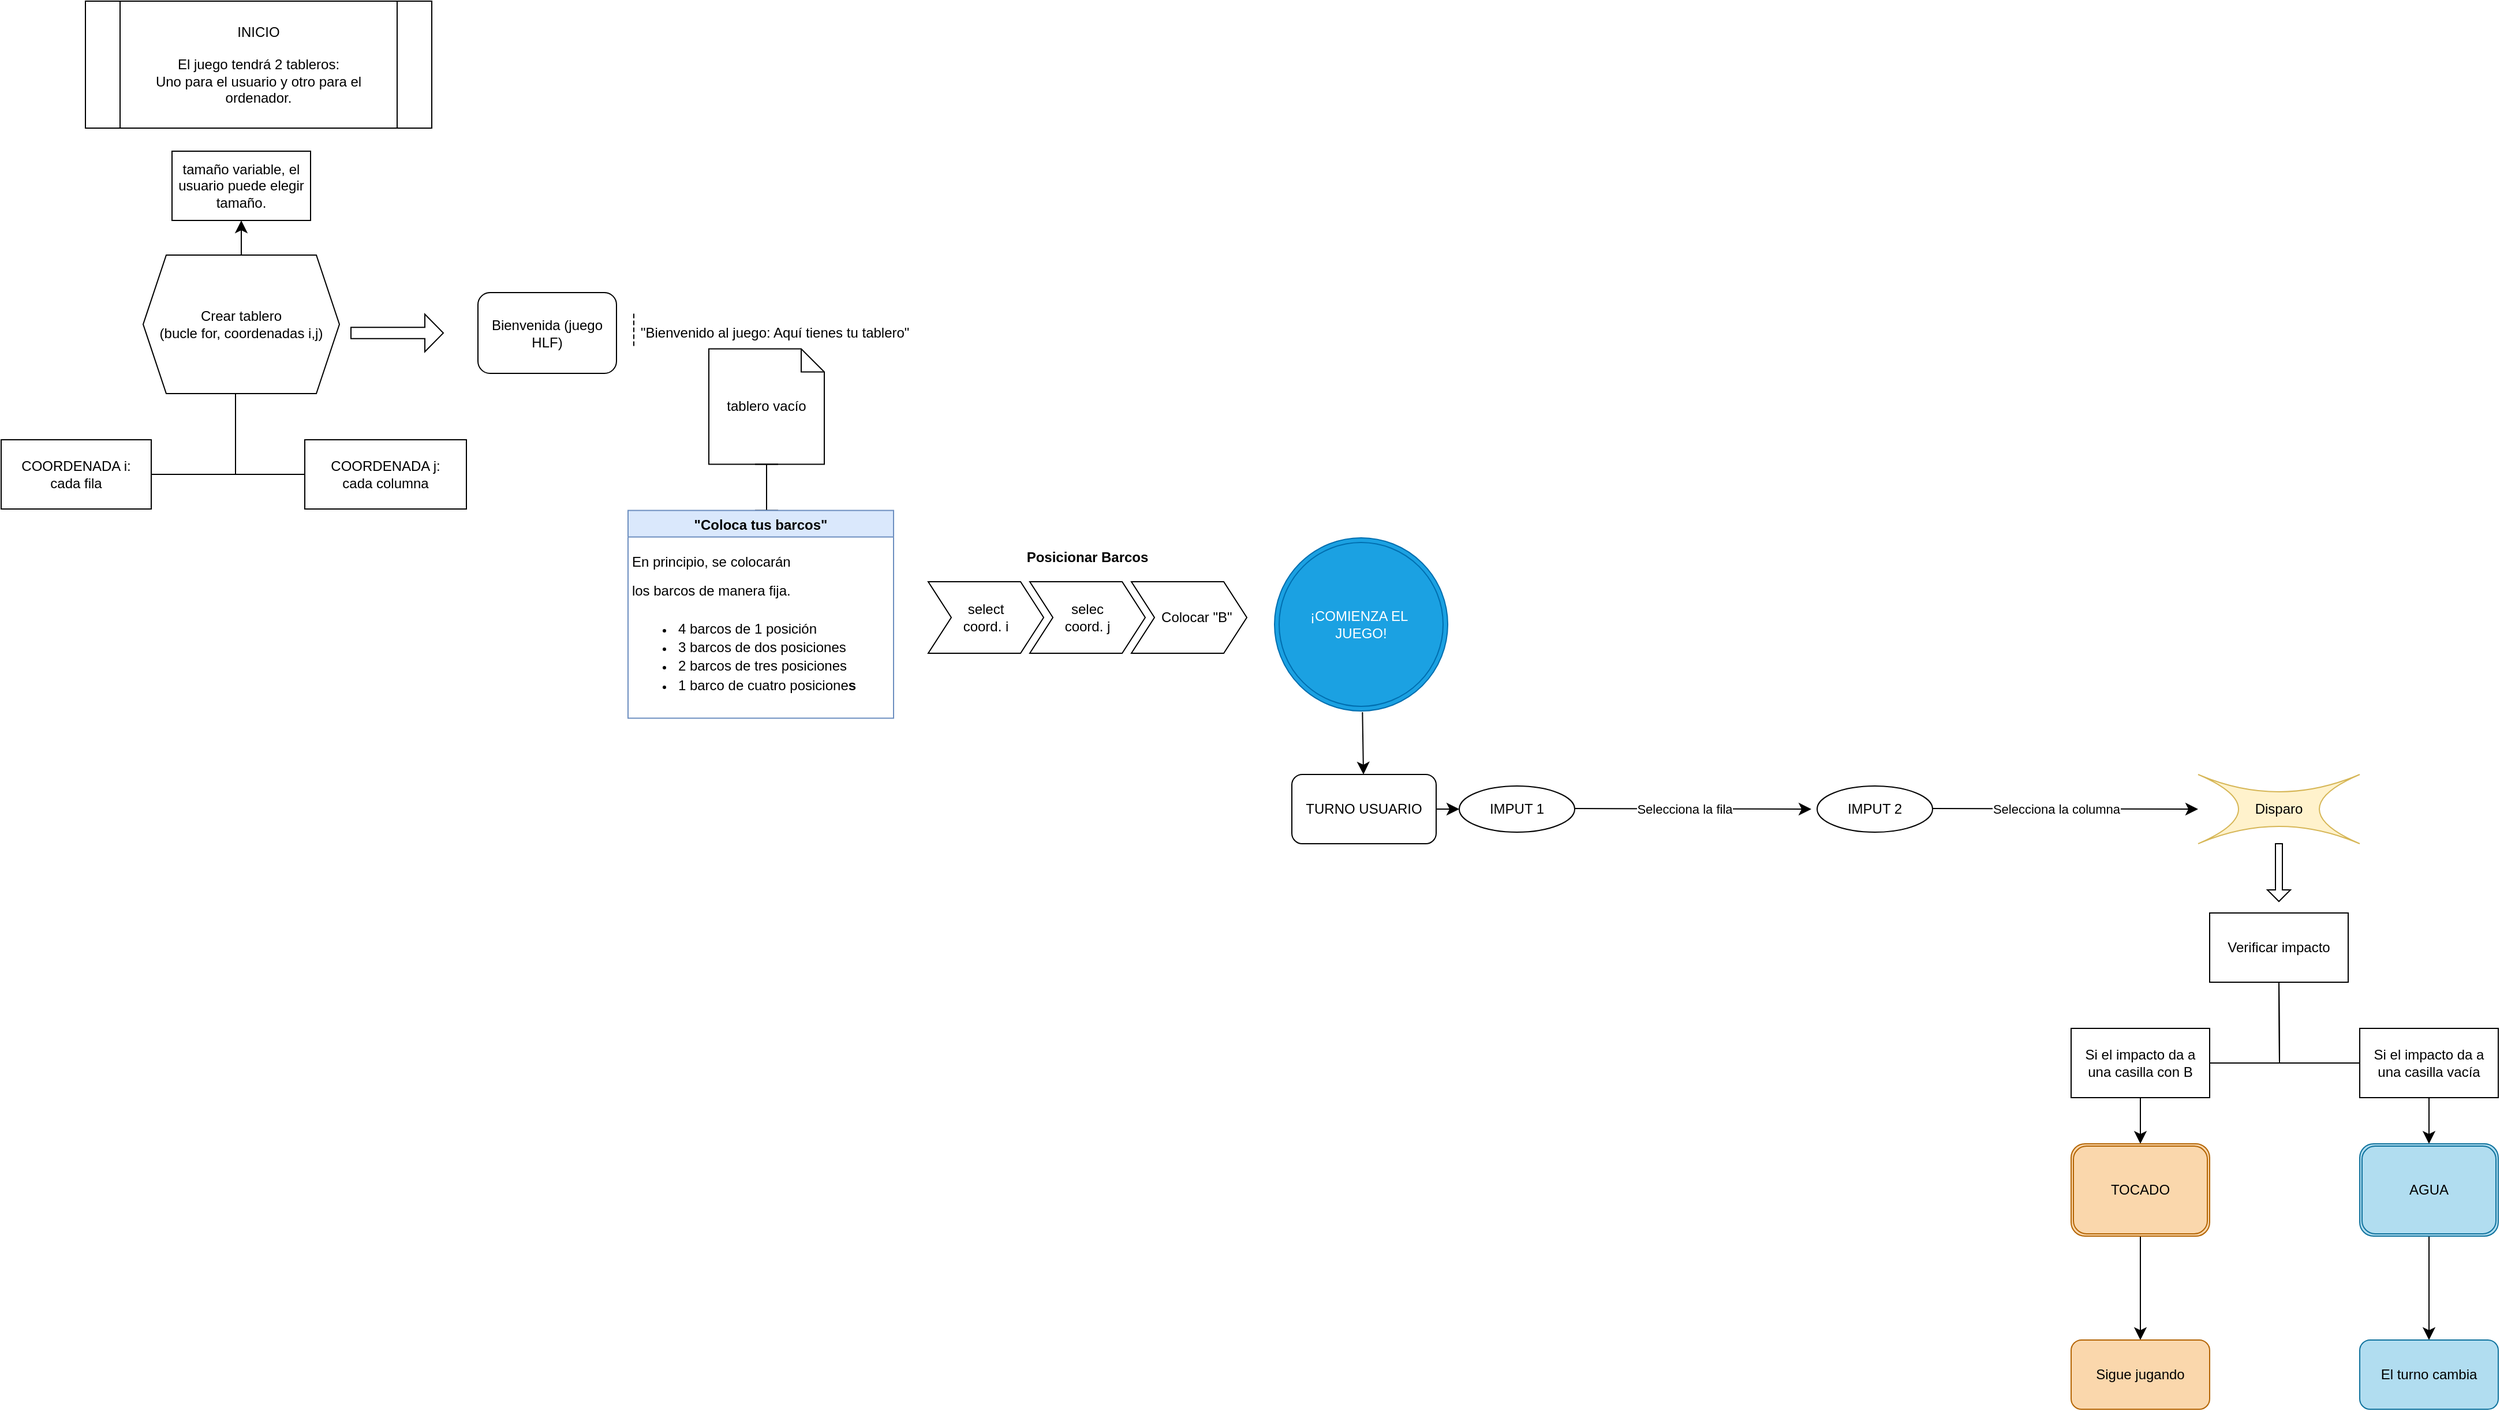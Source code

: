 <mxfile version="26.1.0">
  <diagram id="C5RBs43oDa-KdzZeNtuy" name="Page-1">
    <mxGraphModel dx="1621" dy="1605" grid="1" gridSize="10" guides="1" tooltips="1" connect="1" arrows="1" fold="1" page="1" pageScale="1" pageWidth="827" pageHeight="1169" math="0" shadow="0">
      <root>
        <mxCell id="WIyWlLk6GJQsqaUBKTNV-0" />
        <mxCell id="WIyWlLk6GJQsqaUBKTNV-1" parent="WIyWlLk6GJQsqaUBKTNV-0" />
        <mxCell id="IZafC-xWSNaEyw5Y1dcx-28" value="tablero vacío" style="shape=note;size=20;whiteSpace=wrap;html=1;" vertex="1" parent="WIyWlLk6GJQsqaUBKTNV-1">
          <mxGeometry x="200" y="291.25" width="100" height="100" as="geometry" />
        </mxCell>
        <mxCell id="WIyWlLk6GJQsqaUBKTNV-3" value="Bienvenida (juego HLF)" style="rounded=1;whiteSpace=wrap;html=1;fontSize=12;glass=0;strokeWidth=1;shadow=0;" parent="WIyWlLk6GJQsqaUBKTNV-1" vertex="1">
          <mxGeometry y="242.5" width="120" height="70" as="geometry" />
        </mxCell>
        <mxCell id="IZafC-xWSNaEyw5Y1dcx-2" value="" style="edgeStyle=none;curved=1;rounded=0;orthogonalLoop=1;jettySize=auto;html=1;fontSize=12;startSize=8;endSize=8;" edge="1" parent="WIyWlLk6GJQsqaUBKTNV-1" source="IZafC-xWSNaEyw5Y1dcx-0" target="IZafC-xWSNaEyw5Y1dcx-1">
          <mxGeometry relative="1" as="geometry" />
        </mxCell>
        <mxCell id="IZafC-xWSNaEyw5Y1dcx-0" value="Crear tablero&lt;div&gt;(bucle for, coordenadas i,j)&lt;/div&gt;" style="shape=hexagon;perimeter=hexagonPerimeter2;whiteSpace=wrap;html=1;fixedSize=1;" vertex="1" parent="WIyWlLk6GJQsqaUBKTNV-1">
          <mxGeometry x="-290" y="210" width="170" height="120" as="geometry" />
        </mxCell>
        <mxCell id="IZafC-xWSNaEyw5Y1dcx-1" value="tamaño variable, el usuario puede elegir tamaño." style="whiteSpace=wrap;html=1;" vertex="1" parent="WIyWlLk6GJQsqaUBKTNV-1">
          <mxGeometry x="-265" y="120" width="120" height="60" as="geometry" />
        </mxCell>
        <mxCell id="IZafC-xWSNaEyw5Y1dcx-7" value="" style="edgeStyle=orthogonalEdgeStyle;sourcePerimeterSpacing=0;targetPerimeterSpacing=0;startArrow=none;endArrow=none;rounded=0;targetPortConstraint=eastwest;sourcePortConstraint=northsouth;curved=0;rounded=0;fontSize=12;startSize=8;endSize=8;" edge="1" target="IZafC-xWSNaEyw5Y1dcx-9" parent="WIyWlLk6GJQsqaUBKTNV-1">
          <mxGeometry relative="1" as="geometry">
            <mxPoint x="-190" y="330" as="sourcePoint" />
            <Array as="points">
              <mxPoint x="-210" y="330" />
              <mxPoint x="-210" y="400" />
            </Array>
          </mxGeometry>
        </mxCell>
        <mxCell id="IZafC-xWSNaEyw5Y1dcx-8" value="" style="edgeStyle=orthogonalEdgeStyle;sourcePerimeterSpacing=0;targetPerimeterSpacing=0;startArrow=none;endArrow=none;rounded=0;targetPortConstraint=eastwest;sourcePortConstraint=northsouth;curved=0;rounded=0;fontSize=12;startSize=8;endSize=8;" edge="1" target="IZafC-xWSNaEyw5Y1dcx-10" parent="WIyWlLk6GJQsqaUBKTNV-1">
          <mxGeometry relative="1" as="geometry">
            <mxPoint x="-190" y="330" as="sourcePoint" />
            <Array as="points">
              <mxPoint x="-210" y="330" />
              <mxPoint x="-210" y="400" />
            </Array>
          </mxGeometry>
        </mxCell>
        <mxCell id="IZafC-xWSNaEyw5Y1dcx-9" value="COORDENADA i:&lt;div&gt;cada fila&lt;/div&gt;" style="whiteSpace=wrap;html=1;align=center;verticalAlign=middle;treeFolding=1;treeMoving=1;" vertex="1" parent="WIyWlLk6GJQsqaUBKTNV-1">
          <mxGeometry x="-413" y="370" width="130" height="60" as="geometry" />
        </mxCell>
        <mxCell id="IZafC-xWSNaEyw5Y1dcx-10" value="COORDENADA j:&lt;div&gt;cada columna&lt;/div&gt;" style="whiteSpace=wrap;html=1;align=center;verticalAlign=middle;treeFolding=1;treeMoving=1;" vertex="1" parent="WIyWlLk6GJQsqaUBKTNV-1">
          <mxGeometry x="-150" y="370" width="140" height="60" as="geometry" />
        </mxCell>
        <mxCell id="IZafC-xWSNaEyw5Y1dcx-11" value="" style="shape=singleArrow;whiteSpace=wrap;html=1;" vertex="1" parent="WIyWlLk6GJQsqaUBKTNV-1">
          <mxGeometry x="-110" y="261.25" width="80" height="32.5" as="geometry" />
        </mxCell>
        <mxCell id="IZafC-xWSNaEyw5Y1dcx-21" value="&quot;Bienvenido al juego: Aquí tienes tu tablero&quot;" style="shape=partialRectangle;fillColor=none;align=left;verticalAlign=middle;strokeColor=none;spacingLeft=34;rotatable=0;points=[[0,0.5],[1,0.5]];portConstraint=eastwest;dropTarget=0;" vertex="1" parent="WIyWlLk6GJQsqaUBKTNV-1">
          <mxGeometry x="105" y="261.25" width="90" height="30" as="geometry" />
        </mxCell>
        <mxCell id="IZafC-xWSNaEyw5Y1dcx-22" value="" style="shape=partialRectangle;top=0;left=0;bottom=0;fillColor=none;stokeWidth=1;dashed=1;align=left;verticalAlign=middle;spacingLeft=4;spacingRight=4;overflow=hidden;rotatable=0;points=[];portConstraint=eastwest;part=1;" vertex="1" connectable="0" parent="IZafC-xWSNaEyw5Y1dcx-21">
          <mxGeometry width="30" height="30" as="geometry" />
        </mxCell>
        <mxCell id="IZafC-xWSNaEyw5Y1dcx-30" value="&lt;div&gt;INICIO&lt;/div&gt;&lt;div&gt;&lt;br&gt;&lt;/div&gt;El juego tendrá 2 tableros:&lt;div&gt;Uno para el usuario y otro para el ordenador.&lt;/div&gt;" style="shape=process;whiteSpace=wrap;html=1;backgroundOutline=1;" vertex="1" parent="WIyWlLk6GJQsqaUBKTNV-1">
          <mxGeometry x="-340" y="-10" width="300" height="110" as="geometry" />
        </mxCell>
        <mxCell id="IZafC-xWSNaEyw5Y1dcx-41" value="" style="shape=crossbar;whiteSpace=wrap;html=1;rounded=1;direction=south;" vertex="1" parent="WIyWlLk6GJQsqaUBKTNV-1">
          <mxGeometry x="240" y="391.25" width="20" height="40" as="geometry" />
        </mxCell>
        <mxCell id="IZafC-xWSNaEyw5Y1dcx-62" value="Posicionar Barcos" style="swimlane;childLayout=stackLayout;horizontal=1;fillColor=none;horizontalStack=1;resizeParent=1;resizeParentMax=0;resizeLast=0;collapsible=0;strokeColor=none;stackBorder=10;stackSpacing=-12;resizable=1;align=center;points=[];whiteSpace=wrap;html=1;" vertex="1" parent="WIyWlLk6GJQsqaUBKTNV-1">
          <mxGeometry x="380" y="460" width="296" height="105" as="geometry" />
        </mxCell>
        <mxCell id="IZafC-xWSNaEyw5Y1dcx-63" value="select&lt;div&gt;coord. i&lt;/div&gt;" style="shape=step;perimeter=stepPerimeter;fixedSize=1;points=[];whiteSpace=wrap;html=1;" vertex="1" parent="IZafC-xWSNaEyw5Y1dcx-62">
          <mxGeometry x="10" y="33" width="100" height="62" as="geometry" />
        </mxCell>
        <mxCell id="IZafC-xWSNaEyw5Y1dcx-64" value="selec&lt;div&gt;coord. j&lt;/div&gt;" style="shape=step;perimeter=stepPerimeter;fixedSize=1;points=[];whiteSpace=wrap;html=1;" vertex="1" parent="IZafC-xWSNaEyw5Y1dcx-62">
          <mxGeometry x="98" y="33" width="100" height="62" as="geometry" />
        </mxCell>
        <mxCell id="IZafC-xWSNaEyw5Y1dcx-65" value="&amp;nbsp; &amp;nbsp; Colocar &quot;B&quot;" style="shape=step;perimeter=stepPerimeter;fixedSize=1;points=[];whiteSpace=wrap;html=1;" vertex="1" parent="IZafC-xWSNaEyw5Y1dcx-62">
          <mxGeometry x="186" y="33" width="100" height="62" as="geometry" />
        </mxCell>
        <mxCell id="IZafC-xWSNaEyw5Y1dcx-72" value="&quot;Coloca tus barcos&quot;" style="swimlane;fillColor=#dae8fc;strokeColor=#6c8ebf;" vertex="1" parent="WIyWlLk6GJQsqaUBKTNV-1">
          <mxGeometry x="130" y="431.25" width="230" height="180" as="geometry" />
        </mxCell>
        <mxCell id="IZafC-xWSNaEyw5Y1dcx-73" value="&lt;div style=&quot;line-height: 0%;&quot;&gt;&lt;h6 style=&quot;text-align: left;&quot;&gt;&lt;font style=&quot;font-size: 12px; font-weight: normal;&quot;&gt;En principio, se colocarán&lt;/font&gt;&lt;/h6&gt;&lt;h6 style=&quot;text-align: left;&quot;&gt;&lt;span style=&quot;background-color: transparent; color: light-dark(rgb(0, 0, 0), rgb(255, 255, 255)); font-weight: normal;&quot;&gt;&lt;font style=&quot;font-size: 12px;&quot;&gt;los barcos de manera fija.&amp;nbsp;&lt;/font&gt;&lt;/span&gt;&lt;/h6&gt;&lt;h6 style=&quot;line-height: 150%;&quot;&gt;&lt;ul&gt;&lt;li style=&quot;text-align: left;&quot;&gt;&lt;span style=&quot;background-color: transparent; color: light-dark(rgb(0, 0, 0), rgb(255, 255, 255)); font-weight: normal;&quot;&gt;&lt;font style=&quot;font-size: 12px;&quot;&gt;4 barcos de 1 posición&lt;/font&gt;&lt;/span&gt;&lt;/li&gt;&lt;li style=&quot;text-align: left;&quot;&gt;&lt;font style=&quot;font-size: 12px; font-weight: normal;&quot;&gt;3 barcos de dos posiciones&lt;/font&gt;&lt;/li&gt;&lt;li style=&quot;text-align: left;&quot;&gt;&lt;font style=&quot;font-size: 12px; font-weight: normal;&quot;&gt;2 barcos de tres posiciones&amp;nbsp;&lt;/font&gt;&lt;/li&gt;&lt;li style=&quot;text-align: left;&quot;&gt;&lt;font style=&quot;font-size: 12px;&quot;&gt;&lt;span style=&quot;font-weight: normal;&quot;&gt;1 barco de cuatro posicione&lt;/span&gt;s&lt;/font&gt;&lt;/li&gt;&lt;/ul&gt;&lt;/h6&gt;&lt;div&gt;&lt;/div&gt;&lt;/div&gt;" style="text;html=1;align=center;verticalAlign=middle;resizable=0;points=[];autosize=1;strokeColor=none;fillColor=none;fontSize=16;" vertex="1" parent="WIyWlLk6GJQsqaUBKTNV-1">
          <mxGeometry x="120" y="442.5" width="220" height="180" as="geometry" />
        </mxCell>
        <mxCell id="IZafC-xWSNaEyw5Y1dcx-79" value="" style="edgeStyle=none;curved=1;rounded=0;orthogonalLoop=1;jettySize=auto;html=1;fontSize=12;startSize=8;endSize=8;" edge="1" parent="WIyWlLk6GJQsqaUBKTNV-1" source="IZafC-xWSNaEyw5Y1dcx-74" target="IZafC-xWSNaEyw5Y1dcx-77">
          <mxGeometry relative="1" as="geometry" />
        </mxCell>
        <mxCell id="IZafC-xWSNaEyw5Y1dcx-74" value="¡COMIENZA EL&amp;nbsp;&lt;div&gt;JUEGO!&lt;/div&gt;" style="ellipse;shape=doubleEllipse;whiteSpace=wrap;html=1;aspect=fixed;fillColor=#1ba1e2;strokeColor=#006EAF;fontColor=#ffffff;perimeterSpacing=1;" vertex="1" parent="WIyWlLk6GJQsqaUBKTNV-1">
          <mxGeometry x="690" y="455" width="150" height="150" as="geometry" />
        </mxCell>
        <mxCell id="IZafC-xWSNaEyw5Y1dcx-92" value="" style="edgeStyle=none;curved=1;rounded=0;orthogonalLoop=1;jettySize=auto;html=1;fontSize=12;startSize=8;endSize=8;" edge="1" parent="WIyWlLk6GJQsqaUBKTNV-1" source="IZafC-xWSNaEyw5Y1dcx-77" target="IZafC-xWSNaEyw5Y1dcx-90">
          <mxGeometry relative="1" as="geometry" />
        </mxCell>
        <mxCell id="IZafC-xWSNaEyw5Y1dcx-77" value="TURNO USUARIO" style="rounded=1;whiteSpace=wrap;html=1;" vertex="1" parent="WIyWlLk6GJQsqaUBKTNV-1">
          <mxGeometry x="705" y="660" width="125" height="60" as="geometry" />
        </mxCell>
        <mxCell id="IZafC-xWSNaEyw5Y1dcx-84" value="" style="endArrow=classic;html=1;rounded=0;fontSize=12;startSize=8;endSize=8;curved=1;" edge="1" parent="WIyWlLk6GJQsqaUBKTNV-1">
          <mxGeometry relative="1" as="geometry">
            <mxPoint x="950" y="689.5" as="sourcePoint" />
            <mxPoint x="1155" y="690" as="targetPoint" />
          </mxGeometry>
        </mxCell>
        <mxCell id="IZafC-xWSNaEyw5Y1dcx-85" value="Selecciona la fila" style="edgeLabel;resizable=0;html=1;;align=center;verticalAlign=middle;" connectable="0" vertex="1" parent="IZafC-xWSNaEyw5Y1dcx-84">
          <mxGeometry relative="1" as="geometry">
            <mxPoint x="-8" as="offset" />
          </mxGeometry>
        </mxCell>
        <mxCell id="IZafC-xWSNaEyw5Y1dcx-90" value="IMPUT 1" style="ellipse;whiteSpace=wrap;html=1;align=center;newEdgeStyle={&quot;edgeStyle&quot;:&quot;entityRelationEdgeStyle&quot;,&quot;startArrow&quot;:&quot;none&quot;,&quot;endArrow&quot;:&quot;none&quot;,&quot;segment&quot;:10,&quot;curved&quot;:1,&quot;sourcePerimeterSpacing&quot;:0,&quot;targetPerimeterSpacing&quot;:0};treeFolding=1;treeMoving=1;" vertex="1" parent="WIyWlLk6GJQsqaUBKTNV-1">
          <mxGeometry x="850" y="670" width="100" height="40" as="geometry" />
        </mxCell>
        <mxCell id="IZafC-xWSNaEyw5Y1dcx-91" value="IMPUT 2" style="ellipse;whiteSpace=wrap;html=1;align=center;newEdgeStyle={&quot;edgeStyle&quot;:&quot;entityRelationEdgeStyle&quot;,&quot;startArrow&quot;:&quot;none&quot;,&quot;endArrow&quot;:&quot;none&quot;,&quot;segment&quot;:10,&quot;curved&quot;:1,&quot;sourcePerimeterSpacing&quot;:0,&quot;targetPerimeterSpacing&quot;:0};treeFolding=1;treeMoving=1;" vertex="1" parent="WIyWlLk6GJQsqaUBKTNV-1">
          <mxGeometry x="1160" y="670" width="100" height="40" as="geometry" />
        </mxCell>
        <mxCell id="IZafC-xWSNaEyw5Y1dcx-93" value="" style="endArrow=classic;html=1;rounded=0;fontSize=12;startSize=8;endSize=8;curved=1;" edge="1" parent="WIyWlLk6GJQsqaUBKTNV-1">
          <mxGeometry relative="1" as="geometry">
            <mxPoint x="1260" y="689.5" as="sourcePoint" />
            <mxPoint x="1490" y="690" as="targetPoint" />
          </mxGeometry>
        </mxCell>
        <mxCell id="IZafC-xWSNaEyw5Y1dcx-94" value="Selecciona la columna" style="edgeLabel;resizable=0;html=1;;align=center;verticalAlign=middle;" connectable="0" vertex="1" parent="IZafC-xWSNaEyw5Y1dcx-93">
          <mxGeometry relative="1" as="geometry">
            <mxPoint x="-8" as="offset" />
          </mxGeometry>
        </mxCell>
        <mxCell id="IZafC-xWSNaEyw5Y1dcx-95" value="Disparo" style="shape=switch;whiteSpace=wrap;html=1;fillColor=#fff2cc;strokeColor=#d6b656;" vertex="1" parent="WIyWlLk6GJQsqaUBKTNV-1">
          <mxGeometry x="1490" y="660" width="140" height="60" as="geometry" />
        </mxCell>
        <mxCell id="IZafC-xWSNaEyw5Y1dcx-96" value="" style="edgeStyle=orthogonalEdgeStyle;sourcePerimeterSpacing=0;targetPerimeterSpacing=0;startArrow=none;endArrow=none;rounded=0;targetPortConstraint=eastwest;sourcePortConstraint=northsouth;curved=0;rounded=0;fontSize=12;startSize=8;endSize=8;" edge="1" target="IZafC-xWSNaEyw5Y1dcx-98" parent="WIyWlLk6GJQsqaUBKTNV-1">
          <mxGeometry relative="1" as="geometry">
            <mxPoint x="1560" y="840" as="sourcePoint" />
          </mxGeometry>
        </mxCell>
        <mxCell id="IZafC-xWSNaEyw5Y1dcx-97" value="" style="edgeStyle=orthogonalEdgeStyle;sourcePerimeterSpacing=0;targetPerimeterSpacing=0;startArrow=none;endArrow=none;rounded=0;targetPortConstraint=eastwest;sourcePortConstraint=northsouth;curved=0;rounded=0;fontSize=12;startSize=8;endSize=8;" edge="1" target="IZafC-xWSNaEyw5Y1dcx-99" parent="WIyWlLk6GJQsqaUBKTNV-1">
          <mxGeometry relative="1" as="geometry">
            <mxPoint x="1560" y="840" as="sourcePoint" />
          </mxGeometry>
        </mxCell>
        <mxCell id="IZafC-xWSNaEyw5Y1dcx-104" value="" style="edgeStyle=none;curved=1;rounded=0;orthogonalLoop=1;jettySize=auto;html=1;fontSize=12;startSize=8;endSize=8;" edge="1" parent="WIyWlLk6GJQsqaUBKTNV-1" source="IZafC-xWSNaEyw5Y1dcx-98" target="IZafC-xWSNaEyw5Y1dcx-103">
          <mxGeometry relative="1" as="geometry" />
        </mxCell>
        <mxCell id="IZafC-xWSNaEyw5Y1dcx-98" value="Si el impacto da a una casilla con B" style="whiteSpace=wrap;html=1;align=center;verticalAlign=middle;treeFolding=1;treeMoving=1;" vertex="1" parent="WIyWlLk6GJQsqaUBKTNV-1">
          <mxGeometry x="1380" y="880" width="120" height="60" as="geometry" />
        </mxCell>
        <mxCell id="IZafC-xWSNaEyw5Y1dcx-106" value="" style="edgeStyle=none;curved=1;rounded=0;orthogonalLoop=1;jettySize=auto;html=1;fontSize=12;startSize=8;endSize=8;" edge="1" parent="WIyWlLk6GJQsqaUBKTNV-1" source="IZafC-xWSNaEyw5Y1dcx-99" target="IZafC-xWSNaEyw5Y1dcx-105">
          <mxGeometry relative="1" as="geometry" />
        </mxCell>
        <mxCell id="IZafC-xWSNaEyw5Y1dcx-99" value="Si el impacto da a una casilla vacía" style="whiteSpace=wrap;html=1;align=center;verticalAlign=middle;treeFolding=1;treeMoving=1;" vertex="1" parent="WIyWlLk6GJQsqaUBKTNV-1">
          <mxGeometry x="1630" y="880" width="120" height="60" as="geometry" />
        </mxCell>
        <mxCell id="IZafC-xWSNaEyw5Y1dcx-100" value="" style="shape=singleArrow;direction=south;whiteSpace=wrap;html=1;" vertex="1" parent="WIyWlLk6GJQsqaUBKTNV-1">
          <mxGeometry x="1550" y="720" width="20" height="50" as="geometry" />
        </mxCell>
        <mxCell id="IZafC-xWSNaEyw5Y1dcx-102" value="Verificar impacto" style="rounded=0;whiteSpace=wrap;html=1;" vertex="1" parent="WIyWlLk6GJQsqaUBKTNV-1">
          <mxGeometry x="1500" y="780" width="120" height="60" as="geometry" />
        </mxCell>
        <mxCell id="IZafC-xWSNaEyw5Y1dcx-108" value="" style="edgeStyle=none;curved=1;rounded=0;orthogonalLoop=1;jettySize=auto;html=1;fontSize=12;startSize=8;endSize=8;" edge="1" parent="WIyWlLk6GJQsqaUBKTNV-1" source="IZafC-xWSNaEyw5Y1dcx-103" target="IZafC-xWSNaEyw5Y1dcx-107">
          <mxGeometry relative="1" as="geometry" />
        </mxCell>
        <mxCell id="IZafC-xWSNaEyw5Y1dcx-103" value="TOCADO" style="shape=ext;double=1;rounded=1;whiteSpace=wrap;html=1;fillColor=#fad7ac;strokeColor=#b46504;" vertex="1" parent="WIyWlLk6GJQsqaUBKTNV-1">
          <mxGeometry x="1380" y="980" width="120" height="80" as="geometry" />
        </mxCell>
        <mxCell id="IZafC-xWSNaEyw5Y1dcx-110" value="" style="edgeStyle=none;curved=1;rounded=0;orthogonalLoop=1;jettySize=auto;html=1;fontSize=12;startSize=8;endSize=8;" edge="1" parent="WIyWlLk6GJQsqaUBKTNV-1" source="IZafC-xWSNaEyw5Y1dcx-105" target="IZafC-xWSNaEyw5Y1dcx-109">
          <mxGeometry relative="1" as="geometry" />
        </mxCell>
        <mxCell id="IZafC-xWSNaEyw5Y1dcx-105" value="AGUA" style="shape=ext;double=1;rounded=1;whiteSpace=wrap;html=1;fillColor=#b1ddf0;strokeColor=#10739e;" vertex="1" parent="WIyWlLk6GJQsqaUBKTNV-1">
          <mxGeometry x="1630" y="980" width="120" height="80" as="geometry" />
        </mxCell>
        <mxCell id="IZafC-xWSNaEyw5Y1dcx-107" value="Sigue jugando" style="whiteSpace=wrap;html=1;fillColor=#fad7ac;strokeColor=#b46504;rounded=1;" vertex="1" parent="WIyWlLk6GJQsqaUBKTNV-1">
          <mxGeometry x="1380" y="1150" width="120" height="60" as="geometry" />
        </mxCell>
        <mxCell id="IZafC-xWSNaEyw5Y1dcx-109" value="El turno cambia" style="whiteSpace=wrap;html=1;fillColor=#b1ddf0;strokeColor=#10739e;rounded=1;" vertex="1" parent="WIyWlLk6GJQsqaUBKTNV-1">
          <mxGeometry x="1630" y="1150" width="120" height="60" as="geometry" />
        </mxCell>
      </root>
    </mxGraphModel>
  </diagram>
</mxfile>
